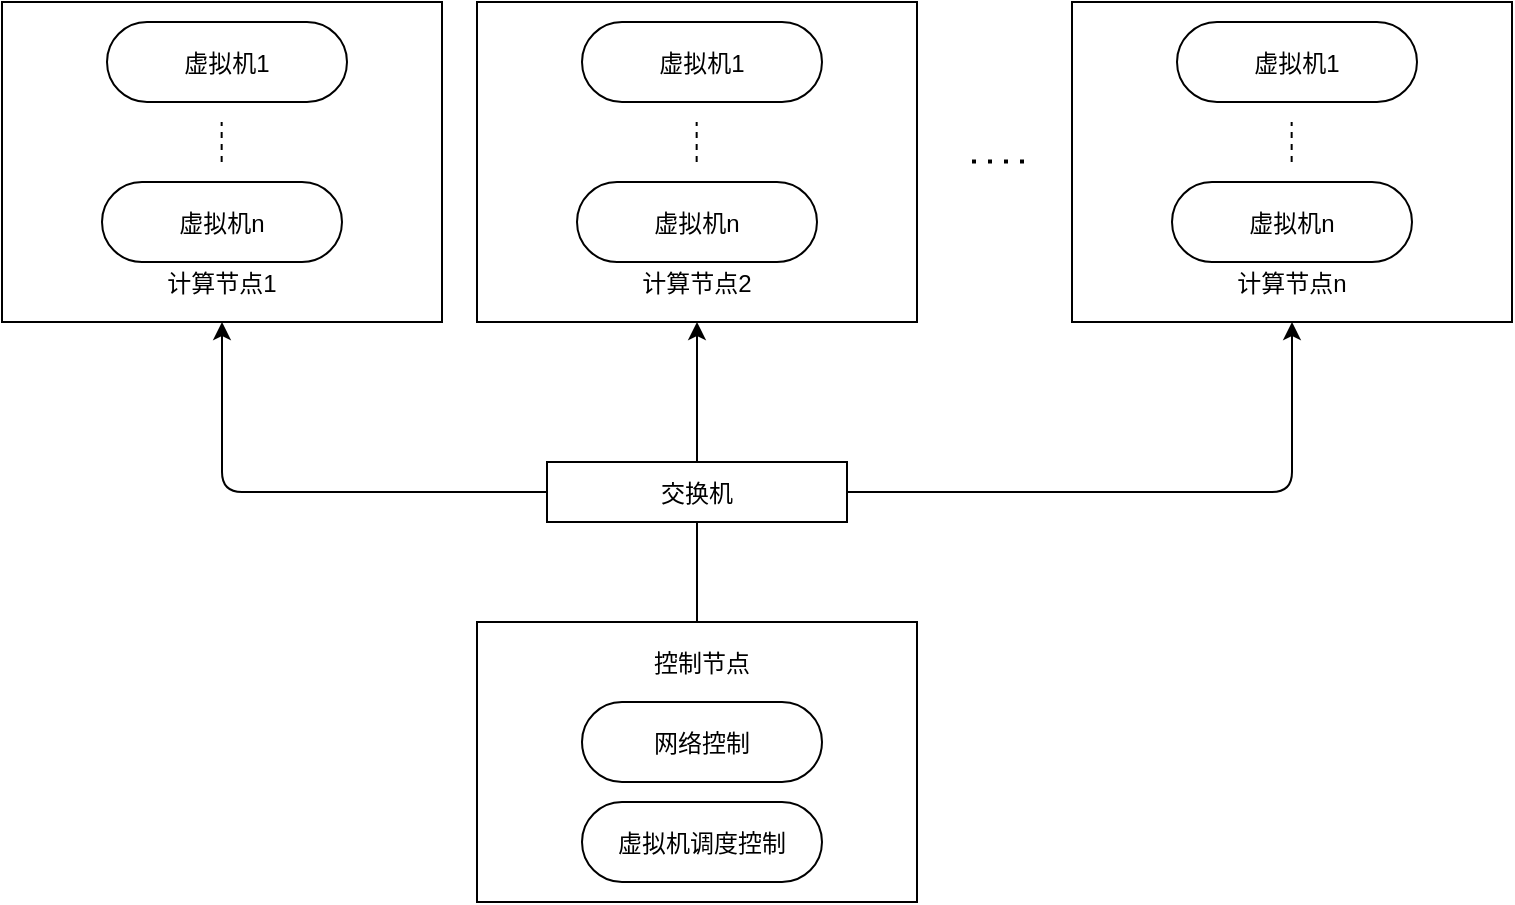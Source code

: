 <mxfile version="14.8.0" type="github">
  <diagram id="BHlKK4XQurzR5Y1lUnGf" name="Page-1">
    <mxGraphModel dx="948" dy="880" grid="1" gridSize="10" guides="1" tooltips="1" connect="1" arrows="1" fold="1" page="1" pageScale="1" pageWidth="827" pageHeight="1169" math="0" shadow="0">
      <root>
        <mxCell id="0" />
        <mxCell id="1" parent="0" />
        <mxCell id="L0vHJHzmiSOljPm2janR-5" value="" style="rounded=0;" vertex="1" parent="1">
          <mxGeometry x="252.5" y="360" width="220" height="140" as="geometry" />
        </mxCell>
        <mxCell id="L0vHJHzmiSOljPm2janR-6" value="控制节点" style="text;strokeColor=none;fillColor=none;align=center;verticalAlign=middle;rounded=0;" vertex="1" parent="1">
          <mxGeometry x="337.5" y="370" width="55" height="20" as="geometry" />
        </mxCell>
        <mxCell id="L0vHJHzmiSOljPm2janR-7" value="网络控制" style="rounded=1;arcSize=50;" vertex="1" parent="1">
          <mxGeometry x="305" y="400" width="120" height="40" as="geometry" />
        </mxCell>
        <mxCell id="L0vHJHzmiSOljPm2janR-8" value="虚拟机调度控制" style="rounded=1;arcSize=50;" vertex="1" parent="1">
          <mxGeometry x="305" y="450" width="120" height="40" as="geometry" />
        </mxCell>
        <mxCell id="L0vHJHzmiSOljPm2janR-10" value="交换机" style="rounded=0;" vertex="1" parent="1">
          <mxGeometry x="287.5" y="280" width="150" height="30" as="geometry" />
        </mxCell>
        <mxCell id="L0vHJHzmiSOljPm2janR-12" value="" style="rounded=0;" vertex="1" parent="1">
          <mxGeometry x="15" y="50" width="220" height="160" as="geometry" />
        </mxCell>
        <mxCell id="L0vHJHzmiSOljPm2janR-13" value="计算节点1" style="text;strokeColor=none;fillColor=none;align=center;verticalAlign=middle;rounded=0;" vertex="1" parent="1">
          <mxGeometry x="97.5" y="180" width="55" height="20" as="geometry" />
        </mxCell>
        <mxCell id="L0vHJHzmiSOljPm2janR-14" value="虚拟机1" style="rounded=1;arcSize=50;" vertex="1" parent="1">
          <mxGeometry x="67.5" y="60" width="120" height="40" as="geometry" />
        </mxCell>
        <mxCell id="L0vHJHzmiSOljPm2janR-15" value="虚拟机n" style="rounded=1;arcSize=50;" vertex="1" parent="1">
          <mxGeometry x="65" y="140" width="120" height="40" as="geometry" />
        </mxCell>
        <mxCell id="L0vHJHzmiSOljPm2janR-17" value="" style="endArrow=none;dashed=1;" edge="1" parent="1">
          <mxGeometry width="50" height="50" relative="1" as="geometry">
            <mxPoint x="124.83" y="130" as="sourcePoint" />
            <mxPoint x="124.83" y="110" as="targetPoint" />
          </mxGeometry>
        </mxCell>
        <mxCell id="L0vHJHzmiSOljPm2janR-18" value="" style="endArrow=none;exitX=0.5;exitY=0;exitDx=0;exitDy=0;entryX=0.5;entryY=1;entryDx=0;entryDy=0;" edge="1" parent="1" source="L0vHJHzmiSOljPm2janR-5" target="L0vHJHzmiSOljPm2janR-10">
          <mxGeometry width="50" height="50" relative="1" as="geometry">
            <mxPoint x="152.5" y="380" as="sourcePoint" />
            <mxPoint x="202.5" y="330" as="targetPoint" />
          </mxGeometry>
        </mxCell>
        <mxCell id="L0vHJHzmiSOljPm2janR-19" value="" style="endArrow=classic;exitX=0;exitY=0.5;exitDx=0;exitDy=0;entryX=0.5;entryY=1;entryDx=0;entryDy=0;" edge="1" parent="1" source="L0vHJHzmiSOljPm2janR-10" target="L0vHJHzmiSOljPm2janR-12">
          <mxGeometry width="50" height="50" relative="1" as="geometry">
            <mxPoint x="50" y="380" as="sourcePoint" />
            <mxPoint x="100" y="330" as="targetPoint" />
            <Array as="points">
              <mxPoint x="125" y="295" />
            </Array>
          </mxGeometry>
        </mxCell>
        <mxCell id="L0vHJHzmiSOljPm2janR-20" value="" style="rounded=0;" vertex="1" parent="1">
          <mxGeometry x="252.5" y="50" width="220" height="160" as="geometry" />
        </mxCell>
        <mxCell id="L0vHJHzmiSOljPm2janR-21" value="计算节点2" style="text;strokeColor=none;fillColor=none;align=center;verticalAlign=middle;rounded=0;" vertex="1" parent="1">
          <mxGeometry x="335" y="180" width="55" height="20" as="geometry" />
        </mxCell>
        <mxCell id="L0vHJHzmiSOljPm2janR-22" value="虚拟机1" style="rounded=1;arcSize=50;" vertex="1" parent="1">
          <mxGeometry x="305" y="60" width="120" height="40" as="geometry" />
        </mxCell>
        <mxCell id="L0vHJHzmiSOljPm2janR-23" value="虚拟机n" style="rounded=1;arcSize=50;" vertex="1" parent="1">
          <mxGeometry x="302.5" y="140" width="120" height="40" as="geometry" />
        </mxCell>
        <mxCell id="L0vHJHzmiSOljPm2janR-24" value="" style="endArrow=none;dashed=1;" edge="1" parent="1">
          <mxGeometry width="50" height="50" relative="1" as="geometry">
            <mxPoint x="362.33" y="130" as="sourcePoint" />
            <mxPoint x="362.33" y="110" as="targetPoint" />
          </mxGeometry>
        </mxCell>
        <mxCell id="L0vHJHzmiSOljPm2janR-25" value="" style="rounded=0;" vertex="1" parent="1">
          <mxGeometry x="550" y="50" width="220" height="160" as="geometry" />
        </mxCell>
        <mxCell id="L0vHJHzmiSOljPm2janR-26" value="计算节点n" style="text;strokeColor=none;fillColor=none;align=center;verticalAlign=middle;rounded=0;" vertex="1" parent="1">
          <mxGeometry x="632.5" y="180" width="55" height="20" as="geometry" />
        </mxCell>
        <mxCell id="L0vHJHzmiSOljPm2janR-27" value="虚拟机1" style="rounded=1;arcSize=50;" vertex="1" parent="1">
          <mxGeometry x="602.5" y="60" width="120" height="40" as="geometry" />
        </mxCell>
        <mxCell id="L0vHJHzmiSOljPm2janR-28" value="虚拟机n" style="rounded=1;arcSize=50;" vertex="1" parent="1">
          <mxGeometry x="600" y="140" width="120" height="40" as="geometry" />
        </mxCell>
        <mxCell id="L0vHJHzmiSOljPm2janR-29" value="" style="endArrow=none;dashed=1;" edge="1" parent="1">
          <mxGeometry width="50" height="50" relative="1" as="geometry">
            <mxPoint x="659.83" y="130" as="sourcePoint" />
            <mxPoint x="659.83" y="110" as="targetPoint" />
          </mxGeometry>
        </mxCell>
        <mxCell id="L0vHJHzmiSOljPm2janR-30" value="" style="endArrow=none;dashed=1;dashPattern=1 3;strokeWidth=2;" edge="1" parent="1">
          <mxGeometry width="50" height="50" relative="1" as="geometry">
            <mxPoint x="500" y="129.71" as="sourcePoint" />
            <mxPoint x="530" y="129.71" as="targetPoint" />
          </mxGeometry>
        </mxCell>
        <mxCell id="L0vHJHzmiSOljPm2janR-31" value="" style="endArrow=classic;exitX=0.5;exitY=0;exitDx=0;exitDy=0;entryX=0.5;entryY=1;entryDx=0;entryDy=0;" edge="1" parent="1" source="L0vHJHzmiSOljPm2janR-10" target="L0vHJHzmiSOljPm2janR-20">
          <mxGeometry width="50" height="50" relative="1" as="geometry">
            <mxPoint x="130" y="400" as="sourcePoint" />
            <mxPoint x="180" y="350" as="targetPoint" />
          </mxGeometry>
        </mxCell>
        <mxCell id="L0vHJHzmiSOljPm2janR-32" value="" style="endArrow=classic;exitX=1;exitY=0.5;exitDx=0;exitDy=0;entryX=0.5;entryY=1;entryDx=0;entryDy=0;" edge="1" parent="1" source="L0vHJHzmiSOljPm2janR-10" target="L0vHJHzmiSOljPm2janR-25">
          <mxGeometry width="50" height="50" relative="1" as="geometry">
            <mxPoint x="620" y="350" as="sourcePoint" />
            <mxPoint x="670" y="300" as="targetPoint" />
            <Array as="points">
              <mxPoint x="660" y="295" />
            </Array>
          </mxGeometry>
        </mxCell>
      </root>
    </mxGraphModel>
  </diagram>
</mxfile>
